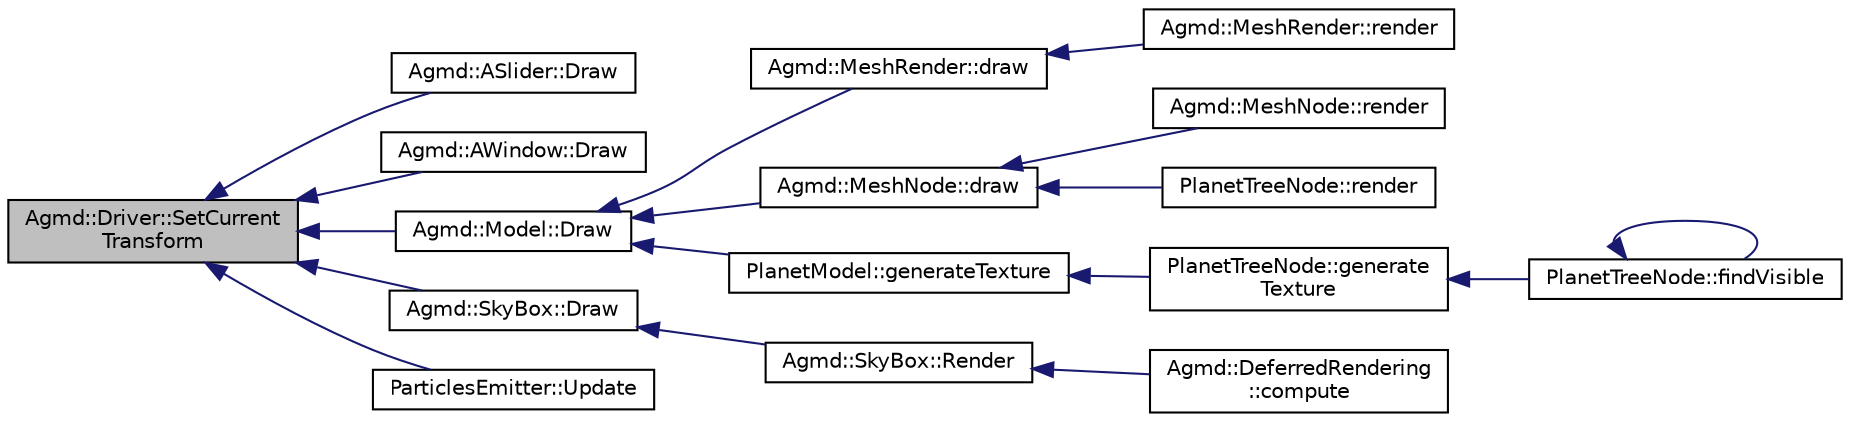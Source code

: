digraph "Agmd::Driver::SetCurrentTransform"
{
  edge [fontname="Helvetica",fontsize="10",labelfontname="Helvetica",labelfontsize="10"];
  node [fontname="Helvetica",fontsize="10",shape=record];
  rankdir="LR";
  Node1 [label="Agmd::Driver::SetCurrent\lTransform",height=0.2,width=0.4,color="black", fillcolor="grey75", style="filled" fontcolor="black"];
  Node1 -> Node2 [dir="back",color="midnightblue",fontsize="10",style="solid"];
  Node2 [label="Agmd::ASlider::Draw",height=0.2,width=0.4,color="black", fillcolor="white", style="filled",URL="$class_agmd_1_1_a_slider.html#ae1911d7bddd521702668eb36f7963bcc"];
  Node1 -> Node3 [dir="back",color="midnightblue",fontsize="10",style="solid"];
  Node3 [label="Agmd::AWindow::Draw",height=0.2,width=0.4,color="black", fillcolor="white", style="filled",URL="$class_agmd_1_1_a_window.html#a93b410b17d973df5bb16ae0ddadb45bf"];
  Node1 -> Node4 [dir="back",color="midnightblue",fontsize="10",style="solid"];
  Node4 [label="Agmd::Model::Draw",height=0.2,width=0.4,color="black", fillcolor="white", style="filled",URL="$class_agmd_1_1_model.html#aa2c55e47471f726d613e421cf549ab0b"];
  Node4 -> Node5 [dir="back",color="midnightblue",fontsize="10",style="solid"];
  Node5 [label="Agmd::MeshRender::draw",height=0.2,width=0.4,color="black", fillcolor="white", style="filled",URL="$class_agmd_1_1_mesh_render.html#a4d0e321f6498e233ee0912032cda8c45"];
  Node5 -> Node6 [dir="back",color="midnightblue",fontsize="10",style="solid"];
  Node6 [label="Agmd::MeshRender::render",height=0.2,width=0.4,color="black", fillcolor="white", style="filled",URL="$class_agmd_1_1_mesh_render.html#a3052b6e1e2b1d90ab2a77f24444c6273"];
  Node4 -> Node7 [dir="back",color="midnightblue",fontsize="10",style="solid"];
  Node7 [label="Agmd::MeshNode::draw",height=0.2,width=0.4,color="black", fillcolor="white", style="filled",URL="$class_agmd_1_1_mesh_node.html#a8b905212c90d73b820531b36ea9bb0a9"];
  Node7 -> Node8 [dir="back",color="midnightblue",fontsize="10",style="solid"];
  Node8 [label="Agmd::MeshNode::render",height=0.2,width=0.4,color="black", fillcolor="white", style="filled",URL="$class_agmd_1_1_mesh_node.html#a4152144e5d07304bb44001a5e97571a5"];
  Node7 -> Node9 [dir="back",color="midnightblue",fontsize="10",style="solid"];
  Node9 [label="PlanetTreeNode::render",height=0.2,width=0.4,color="black", fillcolor="white", style="filled",URL="$class_planet_tree_node.html#a54479e30d42d32cbb904b2d396646eaa"];
  Node4 -> Node10 [dir="back",color="midnightblue",fontsize="10",style="solid"];
  Node10 [label="PlanetModel::generateTexture",height=0.2,width=0.4,color="black", fillcolor="white", style="filled",URL="$class_planet_model.html#ae46743410636735396db8d14e606e560"];
  Node10 -> Node11 [dir="back",color="midnightblue",fontsize="10",style="solid"];
  Node11 [label="PlanetTreeNode::generate\lTexture",height=0.2,width=0.4,color="black", fillcolor="white", style="filled",URL="$class_planet_tree_node.html#a6551b608c3765cc429d6cb2b1107a705"];
  Node11 -> Node12 [dir="back",color="midnightblue",fontsize="10",style="solid"];
  Node12 [label="PlanetTreeNode::findVisible",height=0.2,width=0.4,color="black", fillcolor="white", style="filled",URL="$class_planet_tree_node.html#a7e08300b24c7656d04debb88f07c9cfe"];
  Node12 -> Node12 [dir="back",color="midnightblue",fontsize="10",style="solid"];
  Node1 -> Node13 [dir="back",color="midnightblue",fontsize="10",style="solid"];
  Node13 [label="Agmd::SkyBox::Draw",height=0.2,width=0.4,color="black", fillcolor="white", style="filled",URL="$class_agmd_1_1_sky_box.html#adac93a527457bb6ffebc3c11bcf1c56d"];
  Node13 -> Node14 [dir="back",color="midnightblue",fontsize="10",style="solid"];
  Node14 [label="Agmd::SkyBox::Render",height=0.2,width=0.4,color="black", fillcolor="white", style="filled",URL="$class_agmd_1_1_sky_box.html#a693474fc6f545526cfcdfb91e60c8464"];
  Node14 -> Node15 [dir="back",color="midnightblue",fontsize="10",style="solid"];
  Node15 [label="Agmd::DeferredRendering\l::compute",height=0.2,width=0.4,color="black", fillcolor="white", style="filled",URL="$class_agmd_1_1_deferred_rendering.html#a515c1e13b229417261fa43f77e594076"];
  Node1 -> Node16 [dir="back",color="midnightblue",fontsize="10",style="solid"];
  Node16 [label="ParticlesEmitter::Update",height=0.2,width=0.4,color="black", fillcolor="white", style="filled",URL="$class_particles_emitter.html#a53c719f781fd5778e1982c70b44dc0d5"];
}
